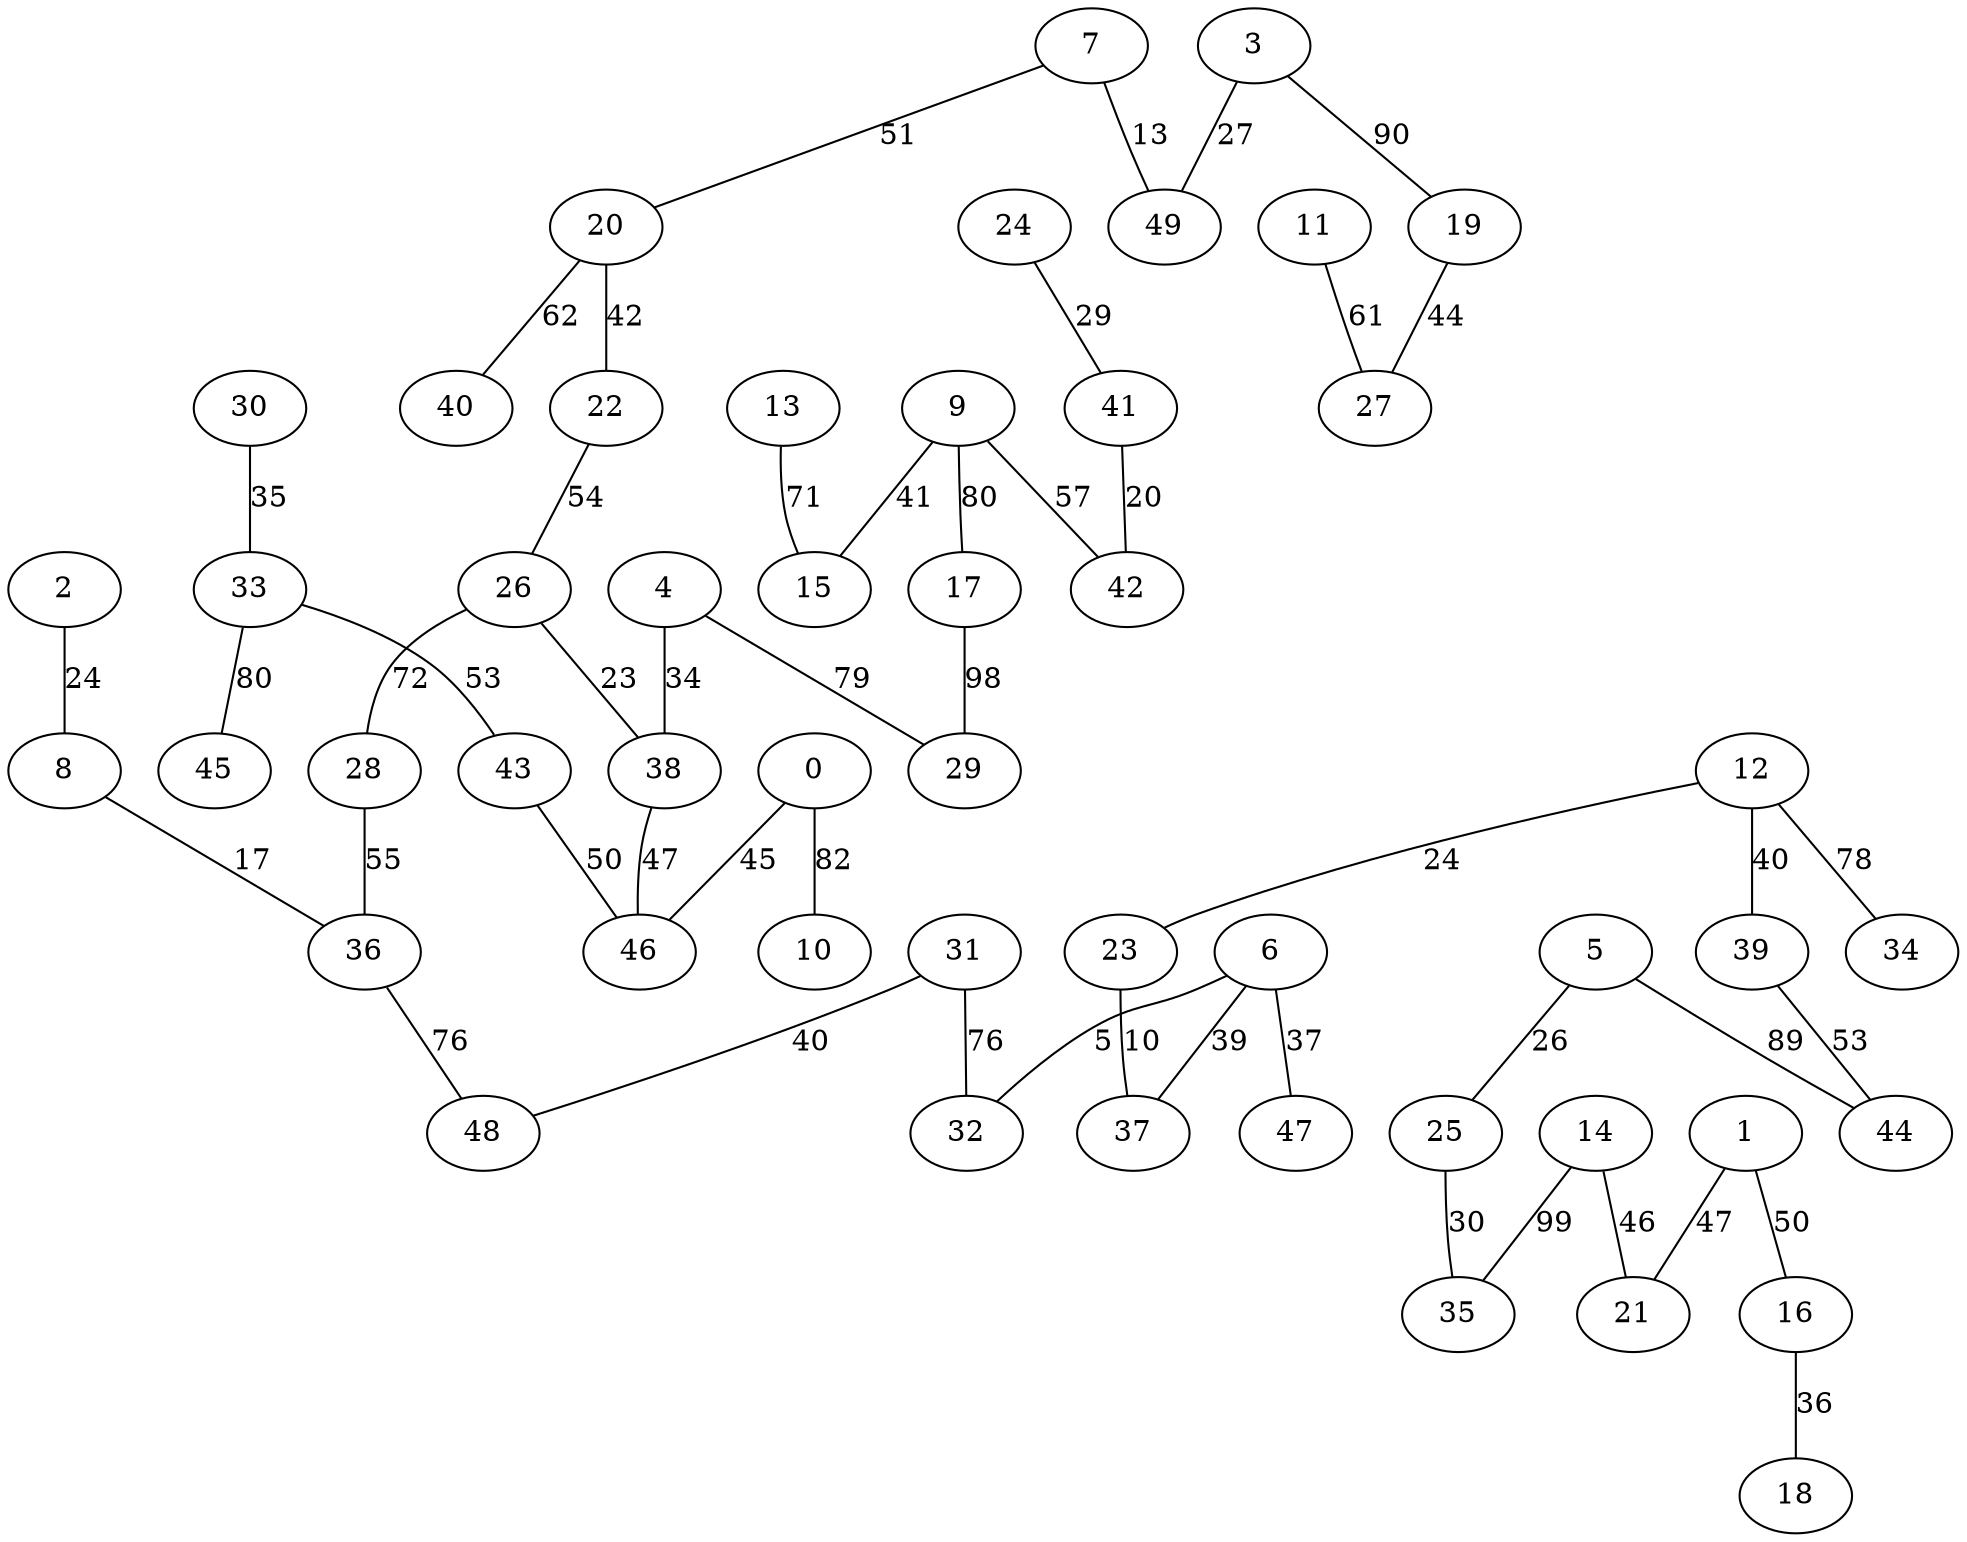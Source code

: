 graph G {
6 -- 32 [label="5"];
23 -- 37 [label="10"];
7 -- 49 [label="13"];
8 -- 36 [label="17"];
41 -- 42 [label="20"];
26 -- 38 [label="23"];
2 -- 8 [label="24"];
12 -- 23 [label="24"];
5 -- 25 [label="26"];
3 -- 49 [label="27"];
24 -- 41 [label="29"];
25 -- 35 [label="30"];
4 -- 38 [label="34"];
30 -- 33 [label="35"];
16 -- 18 [label="36"];
6 -- 47 [label="37"];
6 -- 37 [label="39"];
12 -- 39 [label="40"];
31 -- 48 [label="40"];
9 -- 15 [label="41"];
20 -- 22 [label="42"];
19 -- 27 [label="44"];
0 -- 46 [label="45"];
14 -- 21 [label="46"];
1 -- 21 [label="47"];
38 -- 46 [label="47"];
1 -- 16 [label="50"];
43 -- 46 [label="50"];
7 -- 20 [label="51"];
33 -- 43 [label="53"];
39 -- 44 [label="53"];
22 -- 26 [label="54"];
28 -- 36 [label="55"];
9 -- 42 [label="57"];
11 -- 27 [label="61"];
20 -- 40 [label="62"];
13 -- 15 [label="71"];
26 -- 28 [label="72"];
31 -- 32 [label="76"];
36 -- 48 [label="76"];
12 -- 34 [label="78"];
4 -- 29 [label="79"];
9 -- 17 [label="80"];
33 -- 45 [label="80"];
0 -- 10 [label="82"];
5 -- 44 [label="89"];
3 -- 19 [label="90"];
17 -- 29 [label="98"];
14 -- 35 [label="99"];
}